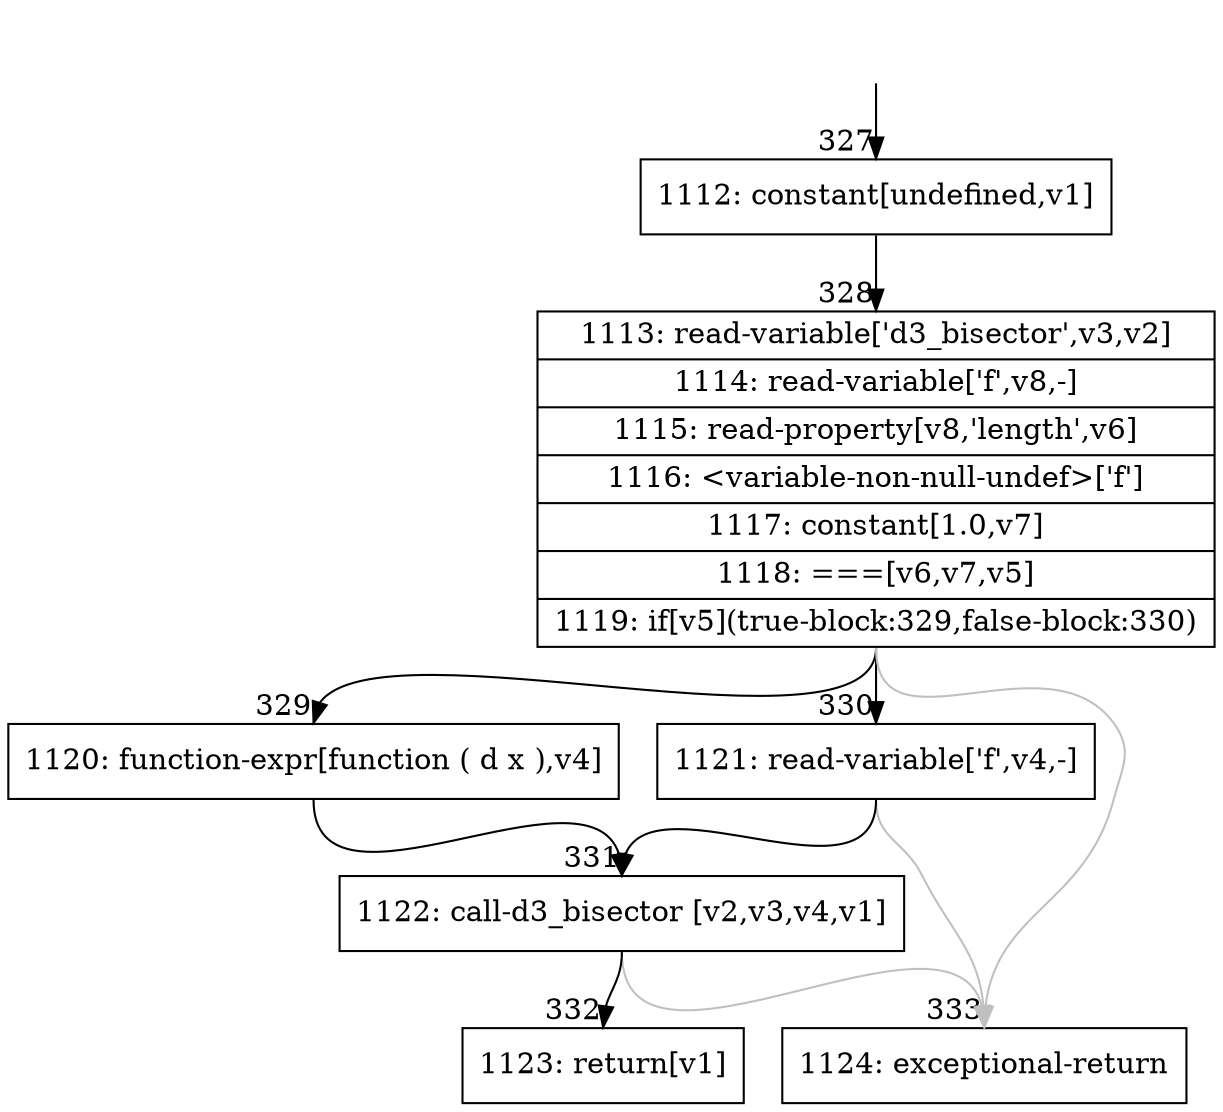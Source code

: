 digraph {
rankdir="TD"
BB_entry26[shape=none,label=""];
BB_entry26 -> BB327 [tailport=s, headport=n, headlabel="    327"]
BB327 [shape=record label="{1112: constant[undefined,v1]}" ] 
BB327 -> BB328 [tailport=s, headport=n, headlabel="      328"]
BB328 [shape=record label="{1113: read-variable['d3_bisector',v3,v2]|1114: read-variable['f',v8,-]|1115: read-property[v8,'length',v6]|1116: \<variable-non-null-undef\>['f']|1117: constant[1.0,v7]|1118: ===[v6,v7,v5]|1119: if[v5](true-block:329,false-block:330)}" ] 
BB328 -> BB329 [tailport=s, headport=n, headlabel="      329"]
BB328 -> BB330 [tailport=s, headport=n, headlabel="      330"]
BB328 -> BB333 [tailport=s, headport=n, color=gray, headlabel="      333"]
BB329 [shape=record label="{1120: function-expr[function ( d x ),v4]}" ] 
BB329 -> BB331 [tailport=s, headport=n, headlabel="      331"]
BB330 [shape=record label="{1121: read-variable['f',v4,-]}" ] 
BB330 -> BB331 [tailport=s, headport=n]
BB330 -> BB333 [tailport=s, headport=n, color=gray]
BB331 [shape=record label="{1122: call-d3_bisector [v2,v3,v4,v1]}" ] 
BB331 -> BB332 [tailport=s, headport=n, headlabel="      332"]
BB331 -> BB333 [tailport=s, headport=n, color=gray]
BB332 [shape=record label="{1123: return[v1]}" ] 
BB333 [shape=record label="{1124: exceptional-return}" ] 
//#$~ 199
}
